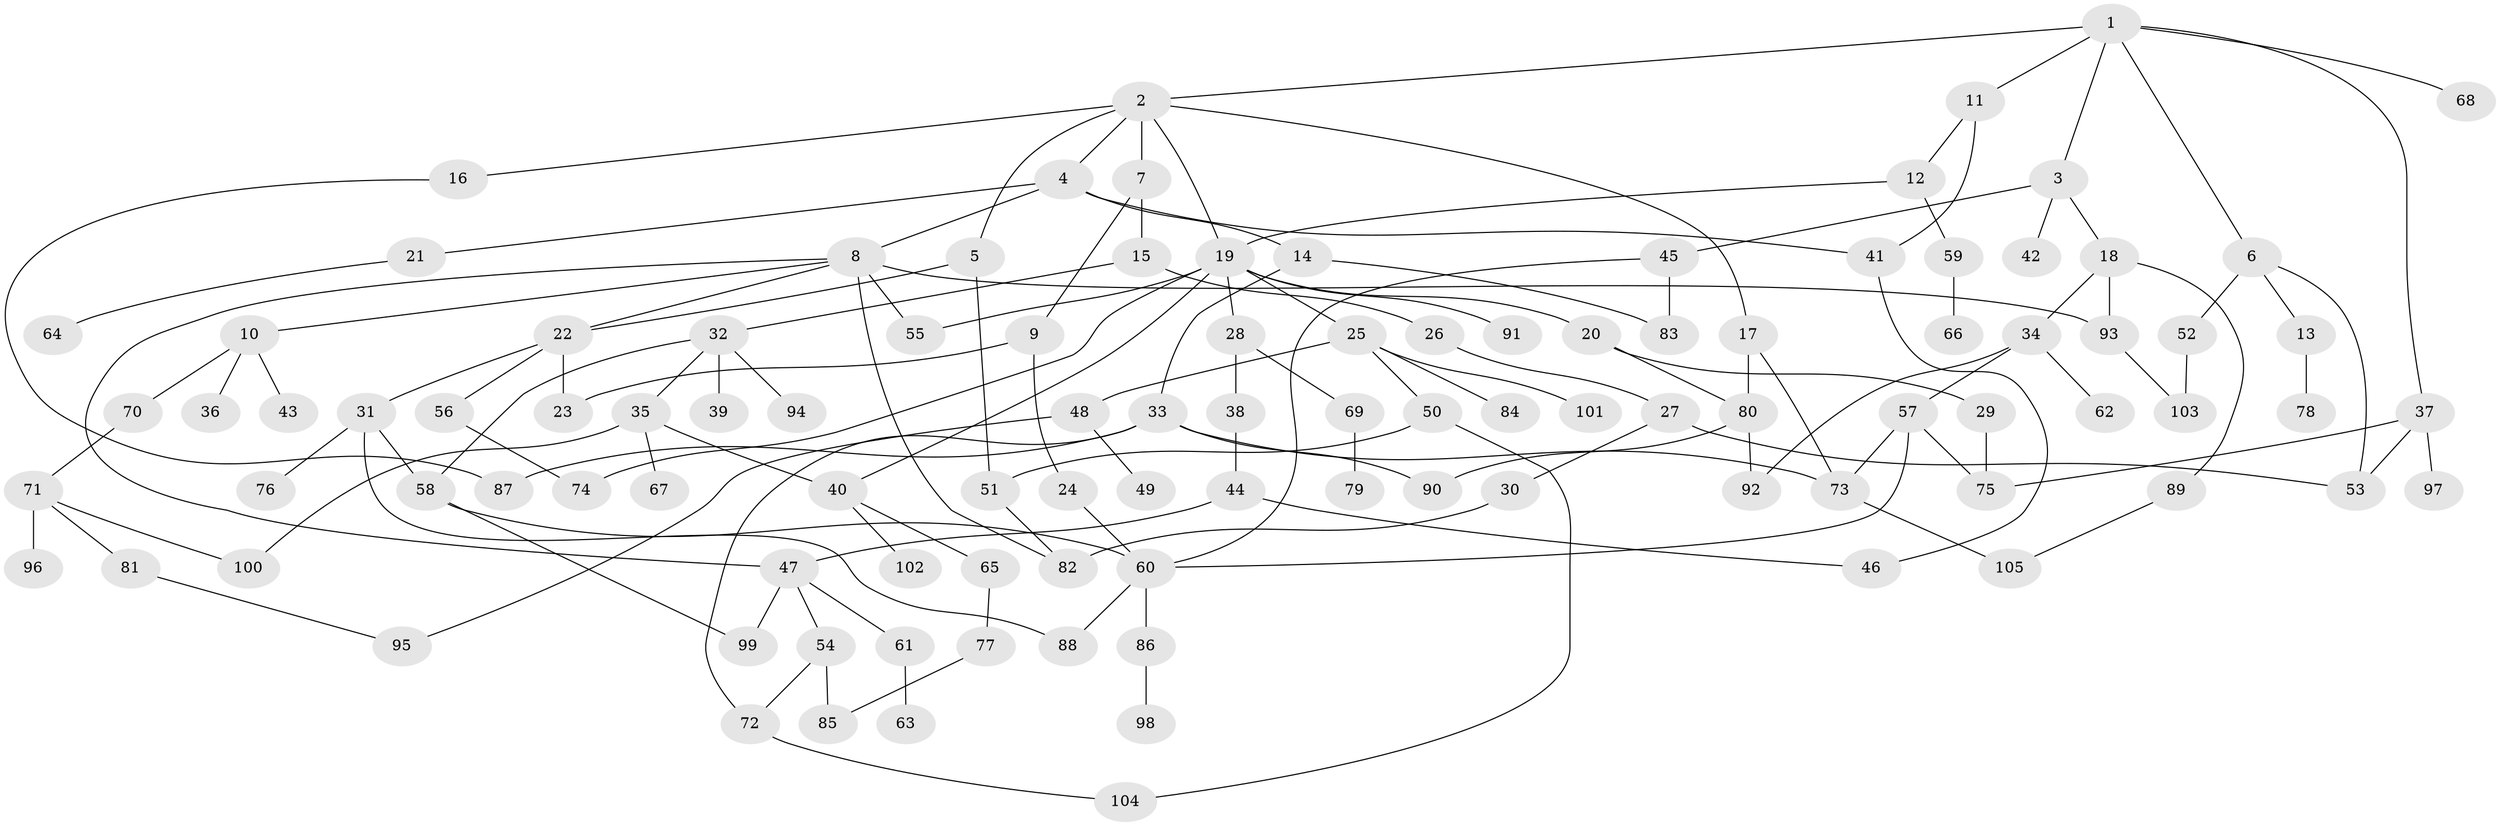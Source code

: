 // Generated by graph-tools (version 1.1) at 2025/13/03/09/25 04:13:18]
// undirected, 105 vertices, 141 edges
graph export_dot {
graph [start="1"]
  node [color=gray90,style=filled];
  1;
  2;
  3;
  4;
  5;
  6;
  7;
  8;
  9;
  10;
  11;
  12;
  13;
  14;
  15;
  16;
  17;
  18;
  19;
  20;
  21;
  22;
  23;
  24;
  25;
  26;
  27;
  28;
  29;
  30;
  31;
  32;
  33;
  34;
  35;
  36;
  37;
  38;
  39;
  40;
  41;
  42;
  43;
  44;
  45;
  46;
  47;
  48;
  49;
  50;
  51;
  52;
  53;
  54;
  55;
  56;
  57;
  58;
  59;
  60;
  61;
  62;
  63;
  64;
  65;
  66;
  67;
  68;
  69;
  70;
  71;
  72;
  73;
  74;
  75;
  76;
  77;
  78;
  79;
  80;
  81;
  82;
  83;
  84;
  85;
  86;
  87;
  88;
  89;
  90;
  91;
  92;
  93;
  94;
  95;
  96;
  97;
  98;
  99;
  100;
  101;
  102;
  103;
  104;
  105;
  1 -- 2;
  1 -- 3;
  1 -- 6;
  1 -- 11;
  1 -- 37;
  1 -- 68;
  2 -- 4;
  2 -- 5;
  2 -- 7;
  2 -- 16;
  2 -- 17;
  2 -- 19;
  3 -- 18;
  3 -- 42;
  3 -- 45;
  4 -- 8;
  4 -- 14;
  4 -- 21;
  4 -- 41;
  5 -- 22;
  5 -- 51;
  6 -- 13;
  6 -- 52;
  6 -- 53;
  7 -- 9;
  7 -- 15;
  8 -- 10;
  8 -- 22;
  8 -- 55;
  8 -- 82;
  8 -- 93;
  8 -- 47;
  9 -- 24;
  9 -- 23;
  10 -- 36;
  10 -- 43;
  10 -- 70;
  11 -- 12;
  11 -- 41;
  12 -- 19;
  12 -- 59;
  13 -- 78;
  14 -- 33;
  14 -- 83;
  15 -- 26;
  15 -- 32;
  16 -- 87;
  17 -- 73;
  17 -- 80;
  18 -- 34;
  18 -- 89;
  18 -- 93;
  19 -- 20;
  19 -- 25;
  19 -- 28;
  19 -- 91;
  19 -- 74;
  19 -- 55;
  19 -- 40;
  20 -- 29;
  20 -- 80;
  21 -- 64;
  22 -- 23;
  22 -- 31;
  22 -- 56;
  24 -- 60;
  25 -- 48;
  25 -- 50;
  25 -- 84;
  25 -- 101;
  26 -- 27;
  27 -- 30;
  27 -- 53;
  28 -- 38;
  28 -- 69;
  29 -- 75;
  30 -- 82;
  31 -- 76;
  31 -- 88;
  31 -- 58;
  32 -- 35;
  32 -- 39;
  32 -- 58;
  32 -- 94;
  33 -- 87;
  33 -- 73;
  33 -- 72;
  33 -- 90;
  34 -- 57;
  34 -- 62;
  34 -- 92;
  35 -- 40;
  35 -- 67;
  35 -- 100;
  37 -- 97;
  37 -- 53;
  37 -- 75;
  38 -- 44;
  40 -- 65;
  40 -- 102;
  41 -- 46;
  44 -- 47;
  44 -- 46;
  45 -- 60;
  45 -- 83;
  47 -- 54;
  47 -- 61;
  47 -- 99;
  48 -- 49;
  48 -- 95;
  50 -- 51;
  50 -- 104;
  51 -- 82;
  52 -- 103;
  54 -- 72;
  54 -- 85;
  56 -- 74;
  57 -- 75;
  57 -- 73;
  57 -- 60;
  58 -- 60;
  58 -- 99;
  59 -- 66;
  60 -- 86;
  60 -- 88;
  61 -- 63;
  65 -- 77;
  69 -- 79;
  70 -- 71;
  71 -- 81;
  71 -- 96;
  71 -- 100;
  72 -- 104;
  73 -- 105;
  77 -- 85;
  80 -- 90;
  80 -- 92;
  81 -- 95;
  86 -- 98;
  89 -- 105;
  93 -- 103;
}
